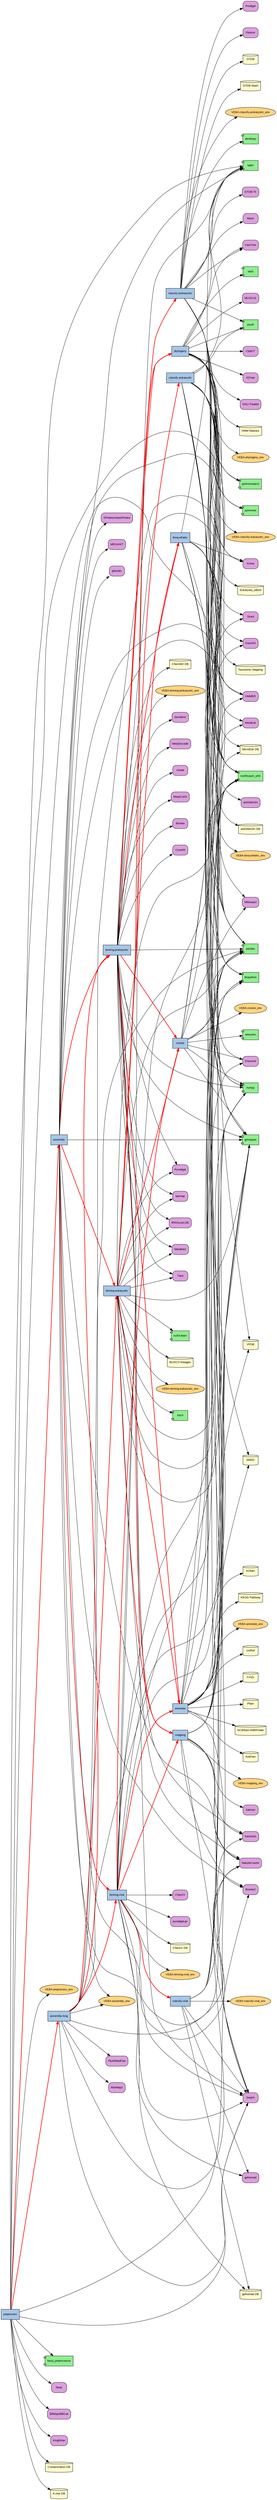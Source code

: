 digraph VEBA_Dependencies {
    // Graph styling
    rankdir=LR;
    splines=true;
    overlap=false;
    nodesep=0.8;
    ranksep=1.0;
    fontname="Arial";
    fontsize=12;
    
    // Node styling by type
    node [shape=box, style=filled, fontname="Arial", fontsize=10];
    
    // Define node types with different colors
    node [fillcolor="#A7C7E7", shape=box, color=black]       // Modules (blue)
    
    // VEBA Modules
    annotate [label="annotate"];
    assembly [label="assembly"];
    assembly_long [label="assembly-long"];
    preprocess [label="preprocess"];
    binning_prokaryotic [label="binning-prokaryotic"];
    binning_eukaryotic [label="binning-eukaryotic"];
    binning_viral [label="binning-viral"];
    classify_prokaryotic [label="classify-prokaryotic"];
    classify_eukaryotic [label="classify-eukaryotic"];
    classify_viral [label="classify-viral"];
    mapping [label="mapping"];
    cluster [label="cluster"];
    biosynthetic [label="biosynthetic"];
    phylogeny [label="phylogeny"];
    
    // Define environments with different styling
    node [fillcolor="#FFD580", shape=ellipse, color=black]    // Environments (orange)
    VEBA_annotate_env [label="VEBA-annotate_env"];
    VEBA_assembly_env [label="VEBA-assembly_env"];
    VEBA_preprocess_env [label="VEBA-preprocess_env"];
    VEBA_binning_prokaryotic_env [label="VEBA-binning-prokaryotic_env"];
    VEBA_binning_eukaryotic_env [label="VEBA-binning-eukaryotic_env"];
    VEBA_binning_viral_env [label="VEBA-binning-viral_env"];
    VEBA_classify_prokaryotic_env [label="VEBA-classify-prokaryotic_env"];
    VEBA_classify_eukaryotic_env [label="VEBA-classify-eukaryotic_env"];
    VEBA_classify_viral_env [label="VEBA-classify-viral_env"];
    VEBA_mapping_env [label="VEBA-mapping_env"];
    VEBA_cluster_env [label="VEBA-cluster_env"];
    VEBA_biosynthetic_env [label="VEBA-biosynthetic_env"];
    VEBA_phylogeny_env [label="VEBA-phylogeny_env"];
    
    // Core Python libraries (light green)
    node [fillcolor="#90EE90", shape=component, color=black]
    genopype [label="genopype"];
    soothsayer_utils [label="soothsayer_utils"];
    pandas [label="pandas"];
    numpy [label="numpy"];
    biopython [label="biopython"];
    tqdm [label="tqdm"];
    pyhmmsearch [label="pyhmmsearch"];
    pyhmmer [label="pyhmmer"];
    dendropy [label="dendropy"];
    networkx [label="networkx"];
    torch [label="torch"];
    sklearn [label="scikit-learn"];
    ete3 [label="ete3"];
    psutil [label="psutil"];
    fastq_preprocessor [label="fastq_preprocessor"];
    
    // External tools (purple)
    node [fillcolor="#DDA0DD", shape=box, style="rounded,filled", color=black]
    diamond [label="Diamond"];
    spades [label="SPAdes/metaSPAdes"];
    megahit [label="MEGAHIT"];
    bowtie2 [label="Bowtie2"];
    samtools [label="Samtools"];
    featureCounts [label="featureCounts"];
    seqkit [label="SeqKit"];
    flye [label="Flye/MetaFlye"];
    minimap2 [label="MiniMap2"];
    fastp [label="fastp"];
    bbmap [label="BBMap/BBDuk"];
    kingfisher [label="Kingfisher"];
    metabat2 [label="MetaBat2"];
    semiBin2 [label="SemiBin2"];
    metadecoder [label="MetaDecoder"];
    vamb [label="VAMB"];
    metacoag [label="MetaCoAG"];
    binette [label="Binette"];
    tiara [label="Tiara"];
    pyrodigal [label="Pyrodigal"];
    barrnap [label="barrnap"];
    trnascan [label="tRNAscan-SE"];
    coverm [label="CoverM"];
    metaeuk [label="MetaEuk"];
    genomad [label="geNomad"];
    gtdbtk [label="GTDB-Tk"];
    fastani [label="FastANI"];
    mash [label="Mash"];
    skani [label="Skani"];
    prodigal [label="Prodigal"];
    hmmer [label="HMMER"];
    fasttree [label="FastTree"];
    pplacer [label="Pplacer"];
    krona [label="Krona"];
    salmon [label="Salmon"];
    mmseqs2 [label="MMseqs2"];
    antismash [label="antiSMASH"];
    muscle [label="MUSCLE"];
    clipkit [label="ClipKIT"];
    iqtree [label="IQTree"];
    parallel [label="GNU Parallel"];
    checkv [label="CheckV"];
    pyrodigal_gv [label="pyrodigal-gv"];
    gfastats [label="gfastats"];
    
    // Databases (yellow)
    node [fillcolor="#FFFACD", shape=cylinder, color=black]
    uniref [label="UniRef"];
    mibig [label="MIBiG"];
    vfdb [label="VFDB"];
    cazy [label="CAZy"];
    pfam [label="Pfam"];
    ncbifam [label="NCBIfam-AMRFinder"];
    antifam [label="AntiFam"];
    kofam [label="KOfam"];
    kegg [label="KEGG Pathway"];
    contamination_db [label="Contamination DB"];
    kmer_db [label="K-mer DB"];
    checkm2_db [label="CheckM2 DB"];
    microeuk_db [label="MicroEuk DB"];
    busco_db [label="BUSCO lineages"];
    genomad_db [label="geNomad DB"];
    checkv_db [label="CheckV DB"];
    gtdb [label="GTDB"];
    gtdb_mash [label="GTDB Mash"];
    eukaryota_odb10 [label="Eukaryota_odb10"];
    tax_mapping [label="Taxonomic Mapping"];
    hmm_markers [label="HMM Markers"];
    antismash_db [label="antiSMASH DB"];
    
    // Module to Environment relationships
    annotate -> VEBA_annotate_env;
    assembly -> VEBA_assembly_env;
    assembly_long -> VEBA_assembly_env;
    preprocess -> VEBA_preprocess_env;
    binning_prokaryotic -> VEBA_binning_prokaryotic_env;
    binning_eukaryotic -> VEBA_binning_eukaryotic_env;
    binning_viral -> VEBA_binning_viral_env;
    classify_prokaryotic -> VEBA_classify_prokaryotic_env;
    classify_eukaryotic -> VEBA_classify_eukaryotic_env;
    classify_viral -> VEBA_classify_viral_env;
    mapping -> VEBA_mapping_env;
    cluster -> VEBA_cluster_env;
    biosynthetic -> VEBA_biosynthetic_env;
    phylogeny -> VEBA_phylogeny_env;
    
    // Module to Python Libraries
    annotate -> {pandas biopython genopype soothsayer_utils};
    assembly -> {genopype soothsayer_utils pandas biopython tqdm};
    assembly_long -> {pandas soothsayer_utils genopype};
    preprocess -> {soothsayer_utils fastq_preprocessor pandas tqdm};
    binning_prokaryotic -> {pandas numpy genopype soothsayer_utils};
    binning_eukaryotic -> {genopype soothsayer_utils pandas numpy torch sklearn};
    binning_viral -> {pandas numpy biopython genopype soothsayer_utils tqdm};
    classify_prokaryotic -> {genopype soothsayer_utils pandas numpy dendropy tqdm psutil};
    classify_eukaryotic -> {genopype soothsayer_utils pandas numpy biopython pyhmmsearch pyhmmer tqdm psutil};
    classify_viral -> {pandas numpy soothsayer_utils genopype};
    mapping -> {pandas numpy biopython genopype soothsayer_utils};
    cluster -> {genopype soothsayer_utils pandas numpy biopython networkx};
    biosynthetic -> {genopype soothsayer_utils pandas biopython tqdm};
    phylogeny -> {genopype soothsayer_utils biopython pyhmmsearch pyhmmer pandas numpy ete3 tqdm psutil};
    
    // Module to External Tools
    annotate -> {diamond hmmer seqkit};
    assembly -> {spades megahit bowtie2 samtools featureCounts seqkit gfastats};
    assembly_long -> {flye minimap2 samtools featureCounts seqkit};
    preprocess -> {fastp bowtie2 bbmap seqkit kingfisher};
    binning_prokaryotic -> {metabat2 semiBin2 metadecoder metacoag vamb binette tiara pyrodigal barrnap trnascan coverm featureCounts seqkit};
    binning_eukaryotic -> {metabat2 tiara metaeuk pyrodigal barrnap trnascan featureCounts};
    binning_viral -> {genomad checkv pyrodigal_gv seqkit featureCounts};
    classify_prokaryotic -> {gtdbtk fastani mash skani prodigal hmmer fasttree pplacer krona};
    classify_eukaryotic -> {metaeuk hmmer seqkit krona};
    classify_viral -> {genomad seqkit};
    mapping -> {bowtie2 samtools featureCounts seqkit salmon};
    cluster -> {skani fastani mmseqs2 diamond};
    biosynthetic -> {antismash diamond mmseqs2 krona hmmer};
    phylogeny -> {muscle clipkit fasttree iqtree parallel};
    
    // Module to Databases
    annotate -> {uniref mibig vfdb cazy pfam ncbifam antifam kofam kegg};
    preprocess -> {contamination_db kmer_db};
    binning_prokaryotic -> {checkm2_db};
    binning_eukaryotic -> {microeuk_db busco_db};
    binning_viral -> {genomad_db checkv_db};
    classify_prokaryotic -> {gtdb gtdb_mash};
    classify_eukaryotic -> {microeuk_db eukaryota_odb10 tax_mapping};
    classify_viral -> {genomad_db};
    biosynthetic -> {mibig vfdb antismash_db};
    phylogeny -> {hmm_markers};
    
    // Module dependencies (workflow connections)
    subgraph workflow {
        edge [color=red, penwidth=2];
        preprocess -> assembly;
        preprocess -> assembly_long;
        assembly -> binning_prokaryotic;
        assembly -> binning_eukaryotic;
        assembly -> binning_viral;
        assembly_long -> binning_prokaryotic;
        assembly_long -> binning_eukaryotic;
        assembly_long -> binning_viral;
        binning_prokaryotic -> classify_prokaryotic;
        binning_eukaryotic -> classify_eukaryotic;
        binning_viral -> classify_viral;
        binning_prokaryotic -> annotate;
        binning_eukaryotic -> annotate;
        binning_viral -> annotate;
        binning_prokaryotic -> mapping;
        binning_eukaryotic -> mapping;
        binning_viral -> mapping;
        binning_prokaryotic -> cluster;
        binning_eukaryotic -> cluster;
        binning_viral -> cluster;
        binning_prokaryotic -> biosynthetic;
        binning_eukaryotic -> biosynthetic;
        binning_prokaryotic -> phylogeny;
        binning_eukaryotic -> phylogeny;
    }
}